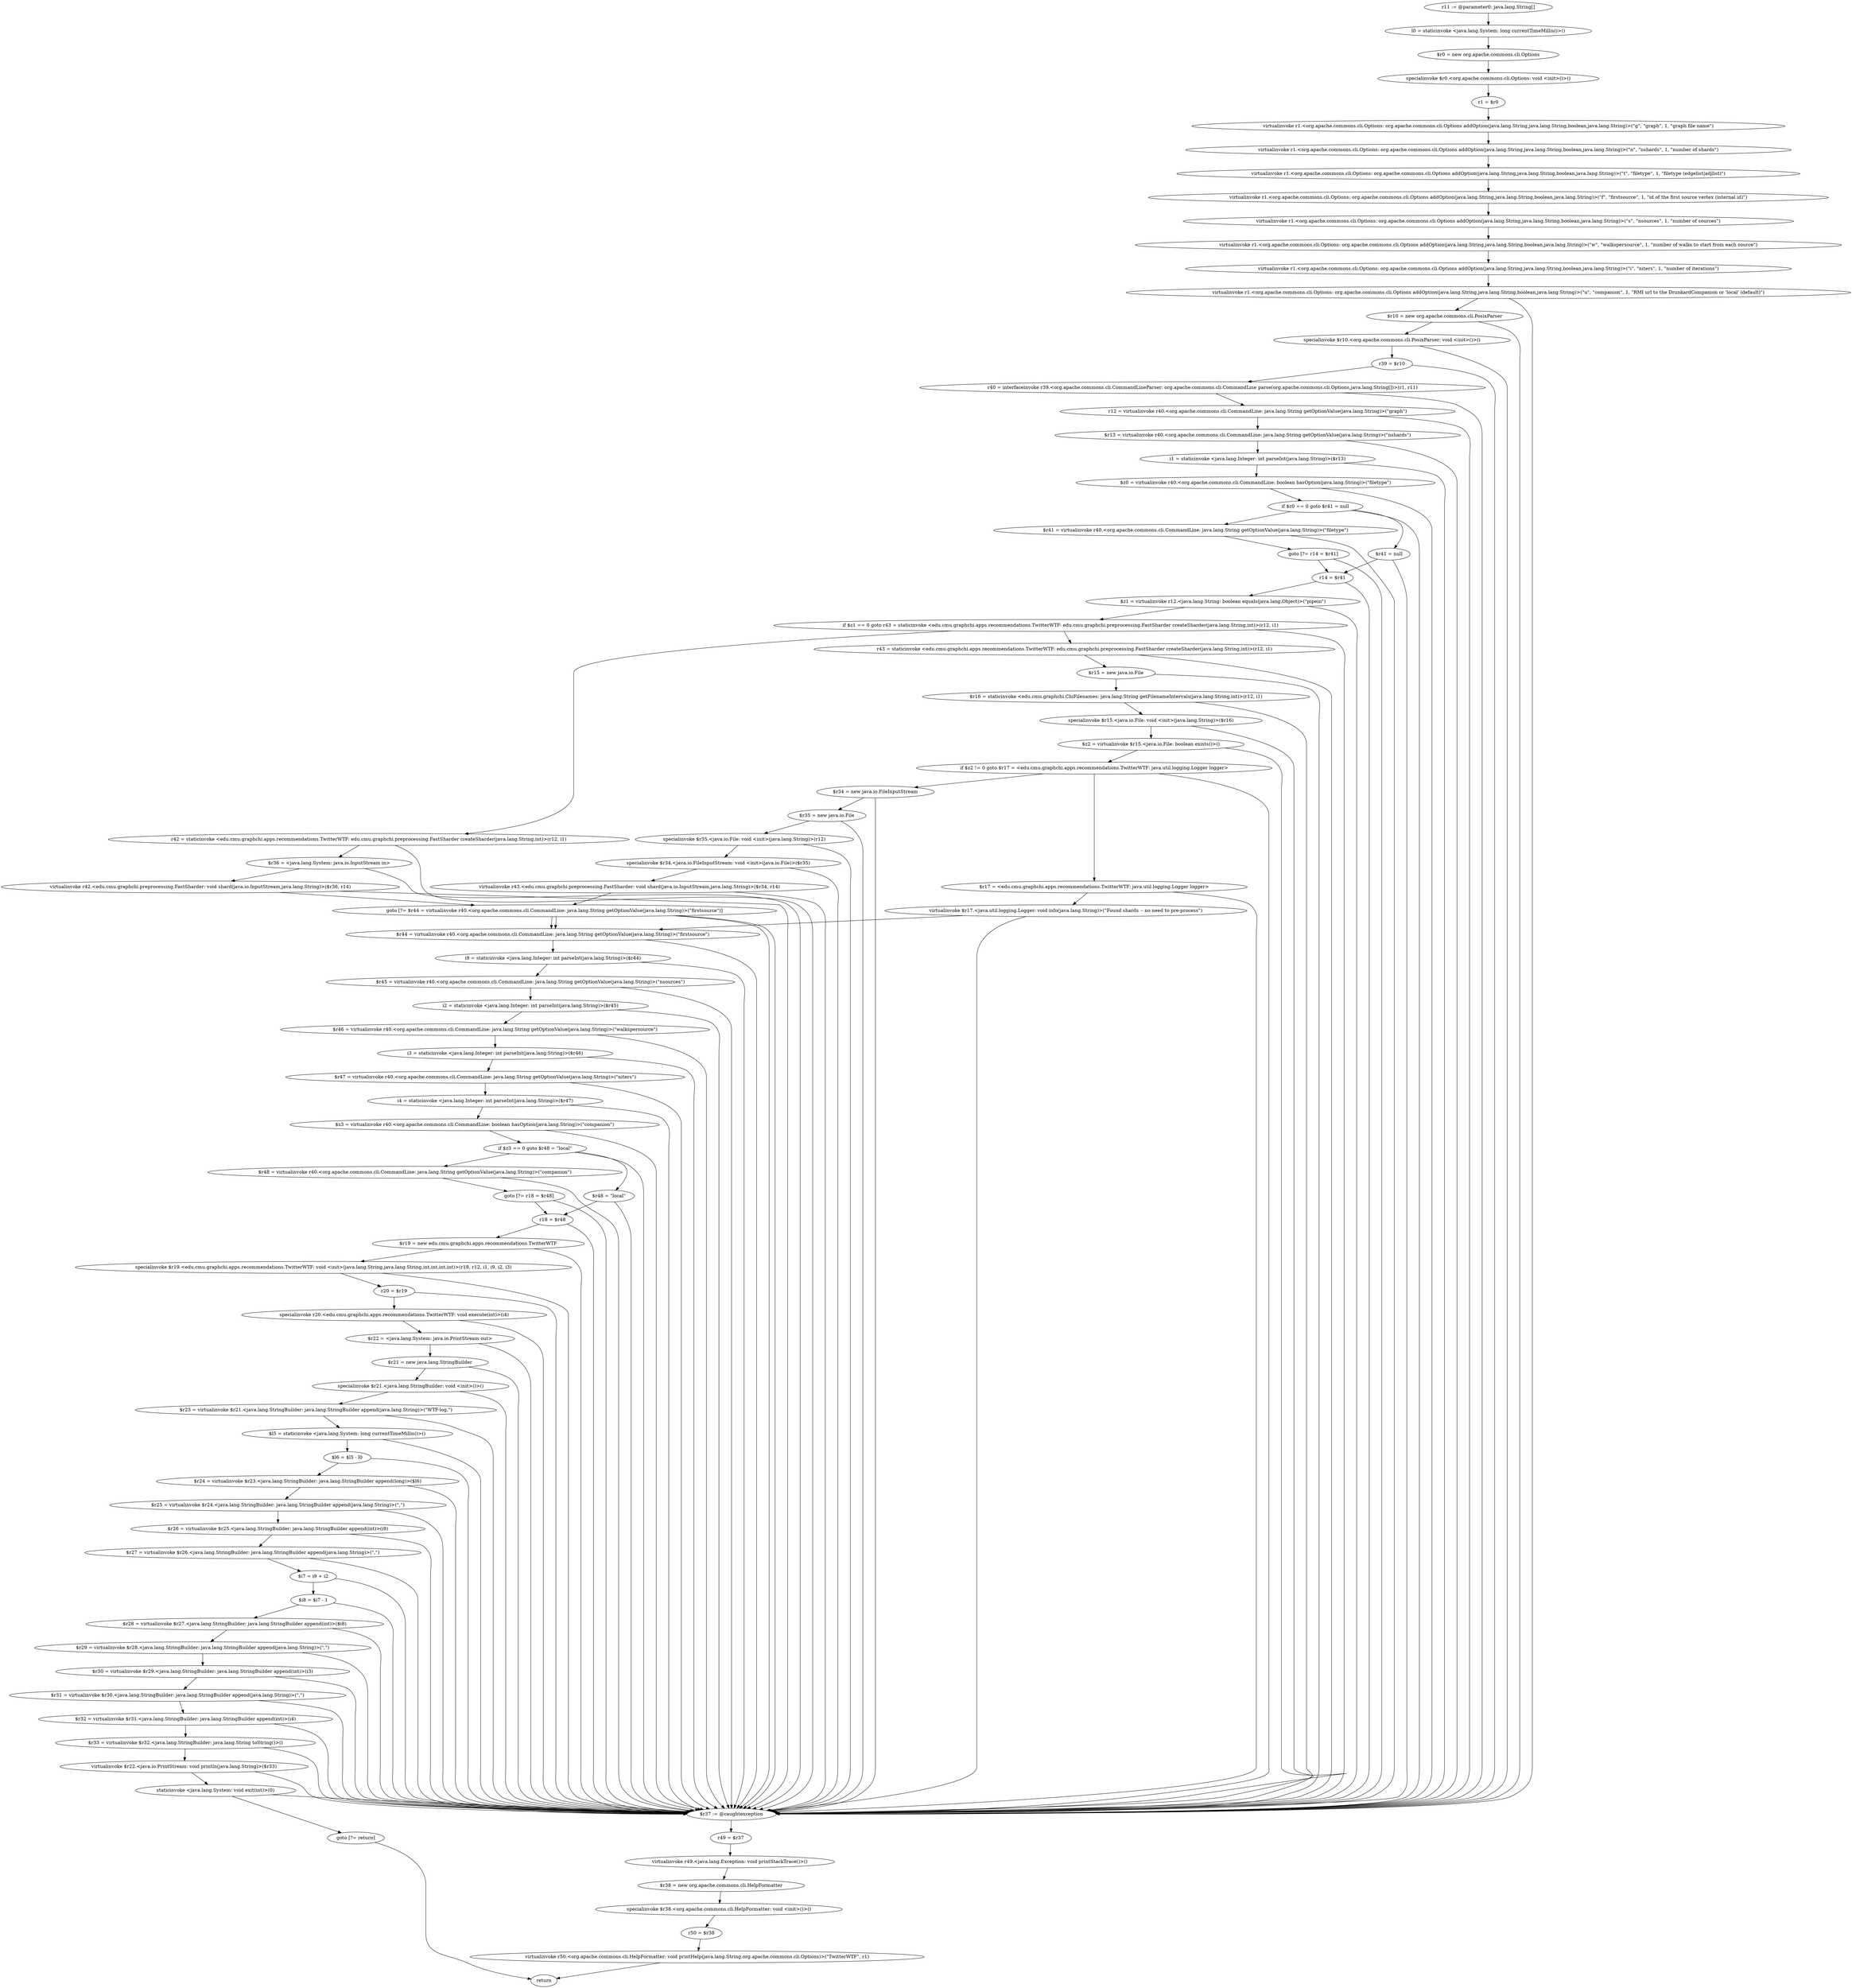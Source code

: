digraph "unitGraph" {
    "r11 := @parameter0: java.lang.String[]"
    "l0 = staticinvoke <java.lang.System: long currentTimeMillis()>()"
    "$r0 = new org.apache.commons.cli.Options"
    "specialinvoke $r0.<org.apache.commons.cli.Options: void <init>()>()"
    "r1 = $r0"
    "virtualinvoke r1.<org.apache.commons.cli.Options: org.apache.commons.cli.Options addOption(java.lang.String,java.lang.String,boolean,java.lang.String)>(\"g\", \"graph\", 1, \"graph file name\")"
    "virtualinvoke r1.<org.apache.commons.cli.Options: org.apache.commons.cli.Options addOption(java.lang.String,java.lang.String,boolean,java.lang.String)>(\"n\", \"nshards\", 1, \"number of shards\")"
    "virtualinvoke r1.<org.apache.commons.cli.Options: org.apache.commons.cli.Options addOption(java.lang.String,java.lang.String,boolean,java.lang.String)>(\"t\", \"filetype\", 1, \"filetype (edgelist|adjlist)\")"
    "virtualinvoke r1.<org.apache.commons.cli.Options: org.apache.commons.cli.Options addOption(java.lang.String,java.lang.String,boolean,java.lang.String)>(\"f\", \"firstsource\", 1, \"id of the first source vertex (internal id)\")"
    "virtualinvoke r1.<org.apache.commons.cli.Options: org.apache.commons.cli.Options addOption(java.lang.String,java.lang.String,boolean,java.lang.String)>(\"s\", \"nsources\", 1, \"number of sources\")"
    "virtualinvoke r1.<org.apache.commons.cli.Options: org.apache.commons.cli.Options addOption(java.lang.String,java.lang.String,boolean,java.lang.String)>(\"w\", \"walkspersource\", 1, \"number of walks to start from each source\")"
    "virtualinvoke r1.<org.apache.commons.cli.Options: org.apache.commons.cli.Options addOption(java.lang.String,java.lang.String,boolean,java.lang.String)>(\"i\", \"niters\", 1, \"number of iterations\")"
    "virtualinvoke r1.<org.apache.commons.cli.Options: org.apache.commons.cli.Options addOption(java.lang.String,java.lang.String,boolean,java.lang.String)>(\"u\", \"companion\", 1, \"RMI url to the DrunkardCompanion or \'local\' (default)\")"
    "$r10 = new org.apache.commons.cli.PosixParser"
    "specialinvoke $r10.<org.apache.commons.cli.PosixParser: void <init>()>()"
    "r39 = $r10"
    "r40 = interfaceinvoke r39.<org.apache.commons.cli.CommandLineParser: org.apache.commons.cli.CommandLine parse(org.apache.commons.cli.Options,java.lang.String[])>(r1, r11)"
    "r12 = virtualinvoke r40.<org.apache.commons.cli.CommandLine: java.lang.String getOptionValue(java.lang.String)>(\"graph\")"
    "$r13 = virtualinvoke r40.<org.apache.commons.cli.CommandLine: java.lang.String getOptionValue(java.lang.String)>(\"nshards\")"
    "i1 = staticinvoke <java.lang.Integer: int parseInt(java.lang.String)>($r13)"
    "$z0 = virtualinvoke r40.<org.apache.commons.cli.CommandLine: boolean hasOption(java.lang.String)>(\"filetype\")"
    "if $z0 == 0 goto $r41 = null"
    "$r41 = virtualinvoke r40.<org.apache.commons.cli.CommandLine: java.lang.String getOptionValue(java.lang.String)>(\"filetype\")"
    "goto [?= r14 = $r41]"
    "$r41 = null"
    "r14 = $r41"
    "$z1 = virtualinvoke r12.<java.lang.String: boolean equals(java.lang.Object)>(\"pipein\")"
    "if $z1 == 0 goto r43 = staticinvoke <edu.cmu.graphchi.apps.recommendations.TwitterWTF: edu.cmu.graphchi.preprocessing.FastSharder createSharder(java.lang.String,int)>(r12, i1)"
    "r42 = staticinvoke <edu.cmu.graphchi.apps.recommendations.TwitterWTF: edu.cmu.graphchi.preprocessing.FastSharder createSharder(java.lang.String,int)>(r12, i1)"
    "$r36 = <java.lang.System: java.io.InputStream in>"
    "virtualinvoke r42.<edu.cmu.graphchi.preprocessing.FastSharder: void shard(java.io.InputStream,java.lang.String)>($r36, r14)"
    "goto [?= $r44 = virtualinvoke r40.<org.apache.commons.cli.CommandLine: java.lang.String getOptionValue(java.lang.String)>(\"firstsource\")]"
    "r43 = staticinvoke <edu.cmu.graphchi.apps.recommendations.TwitterWTF: edu.cmu.graphchi.preprocessing.FastSharder createSharder(java.lang.String,int)>(r12, i1)"
    "$r15 = new java.io.File"
    "$r16 = staticinvoke <edu.cmu.graphchi.ChiFilenames: java.lang.String getFilenameIntervals(java.lang.String,int)>(r12, i1)"
    "specialinvoke $r15.<java.io.File: void <init>(java.lang.String)>($r16)"
    "$z2 = virtualinvoke $r15.<java.io.File: boolean exists()>()"
    "if $z2 != 0 goto $r17 = <edu.cmu.graphchi.apps.recommendations.TwitterWTF: java.util.logging.Logger logger>"
    "$r34 = new java.io.FileInputStream"
    "$r35 = new java.io.File"
    "specialinvoke $r35.<java.io.File: void <init>(java.lang.String)>(r12)"
    "specialinvoke $r34.<java.io.FileInputStream: void <init>(java.io.File)>($r35)"
    "virtualinvoke r43.<edu.cmu.graphchi.preprocessing.FastSharder: void shard(java.io.InputStream,java.lang.String)>($r34, r14)"
    "$r17 = <edu.cmu.graphchi.apps.recommendations.TwitterWTF: java.util.logging.Logger logger>"
    "virtualinvoke $r17.<java.util.logging.Logger: void info(java.lang.String)>(\"Found shards -- no need to pre-process\")"
    "$r44 = virtualinvoke r40.<org.apache.commons.cli.CommandLine: java.lang.String getOptionValue(java.lang.String)>(\"firstsource\")"
    "i9 = staticinvoke <java.lang.Integer: int parseInt(java.lang.String)>($r44)"
    "$r45 = virtualinvoke r40.<org.apache.commons.cli.CommandLine: java.lang.String getOptionValue(java.lang.String)>(\"nsources\")"
    "i2 = staticinvoke <java.lang.Integer: int parseInt(java.lang.String)>($r45)"
    "$r46 = virtualinvoke r40.<org.apache.commons.cli.CommandLine: java.lang.String getOptionValue(java.lang.String)>(\"walkspersource\")"
    "i3 = staticinvoke <java.lang.Integer: int parseInt(java.lang.String)>($r46)"
    "$r47 = virtualinvoke r40.<org.apache.commons.cli.CommandLine: java.lang.String getOptionValue(java.lang.String)>(\"niters\")"
    "i4 = staticinvoke <java.lang.Integer: int parseInt(java.lang.String)>($r47)"
    "$z3 = virtualinvoke r40.<org.apache.commons.cli.CommandLine: boolean hasOption(java.lang.String)>(\"companion\")"
    "if $z3 == 0 goto $r48 = \"local\""
    "$r48 = virtualinvoke r40.<org.apache.commons.cli.CommandLine: java.lang.String getOptionValue(java.lang.String)>(\"companion\")"
    "goto [?= r18 = $r48]"
    "$r48 = \"local\""
    "r18 = $r48"
    "$r19 = new edu.cmu.graphchi.apps.recommendations.TwitterWTF"
    "specialinvoke $r19.<edu.cmu.graphchi.apps.recommendations.TwitterWTF: void <init>(java.lang.String,java.lang.String,int,int,int,int)>(r18, r12, i1, i9, i2, i3)"
    "r20 = $r19"
    "specialinvoke r20.<edu.cmu.graphchi.apps.recommendations.TwitterWTF: void execute(int)>(i4)"
    "$r22 = <java.lang.System: java.io.PrintStream out>"
    "$r21 = new java.lang.StringBuilder"
    "specialinvoke $r21.<java.lang.StringBuilder: void <init>()>()"
    "$r23 = virtualinvoke $r21.<java.lang.StringBuilder: java.lang.StringBuilder append(java.lang.String)>(\"WTF-log,\")"
    "$l5 = staticinvoke <java.lang.System: long currentTimeMillis()>()"
    "$l6 = $l5 - l0"
    "$r24 = virtualinvoke $r23.<java.lang.StringBuilder: java.lang.StringBuilder append(long)>($l6)"
    "$r25 = virtualinvoke $r24.<java.lang.StringBuilder: java.lang.StringBuilder append(java.lang.String)>(\",\")"
    "$r26 = virtualinvoke $r25.<java.lang.StringBuilder: java.lang.StringBuilder append(int)>(i9)"
    "$r27 = virtualinvoke $r26.<java.lang.StringBuilder: java.lang.StringBuilder append(java.lang.String)>(\",\")"
    "$i7 = i9 + i2"
    "$i8 = $i7 - 1"
    "$r28 = virtualinvoke $r27.<java.lang.StringBuilder: java.lang.StringBuilder append(int)>($i8)"
    "$r29 = virtualinvoke $r28.<java.lang.StringBuilder: java.lang.StringBuilder append(java.lang.String)>(\",\")"
    "$r30 = virtualinvoke $r29.<java.lang.StringBuilder: java.lang.StringBuilder append(int)>(i3)"
    "$r31 = virtualinvoke $r30.<java.lang.StringBuilder: java.lang.StringBuilder append(java.lang.String)>(\",\")"
    "$r32 = virtualinvoke $r31.<java.lang.StringBuilder: java.lang.StringBuilder append(int)>(i4)"
    "$r33 = virtualinvoke $r32.<java.lang.StringBuilder: java.lang.String toString()>()"
    "virtualinvoke $r22.<java.io.PrintStream: void println(java.lang.String)>($r33)"
    "staticinvoke <java.lang.System: void exit(int)>(0)"
    "goto [?= return]"
    "$r37 := @caughtexception"
    "r49 = $r37"
    "virtualinvoke r49.<java.lang.Exception: void printStackTrace()>()"
    "$r38 = new org.apache.commons.cli.HelpFormatter"
    "specialinvoke $r38.<org.apache.commons.cli.HelpFormatter: void <init>()>()"
    "r50 = $r38"
    "virtualinvoke r50.<org.apache.commons.cli.HelpFormatter: void printHelp(java.lang.String,org.apache.commons.cli.Options)>(\"TwitterWTF\", r1)"
    "return"
    "r11 := @parameter0: java.lang.String[]"->"l0 = staticinvoke <java.lang.System: long currentTimeMillis()>()";
    "l0 = staticinvoke <java.lang.System: long currentTimeMillis()>()"->"$r0 = new org.apache.commons.cli.Options";
    "$r0 = new org.apache.commons.cli.Options"->"specialinvoke $r0.<org.apache.commons.cli.Options: void <init>()>()";
    "specialinvoke $r0.<org.apache.commons.cli.Options: void <init>()>()"->"r1 = $r0";
    "r1 = $r0"->"virtualinvoke r1.<org.apache.commons.cli.Options: org.apache.commons.cli.Options addOption(java.lang.String,java.lang.String,boolean,java.lang.String)>(\"g\", \"graph\", 1, \"graph file name\")";
    "virtualinvoke r1.<org.apache.commons.cli.Options: org.apache.commons.cli.Options addOption(java.lang.String,java.lang.String,boolean,java.lang.String)>(\"g\", \"graph\", 1, \"graph file name\")"->"virtualinvoke r1.<org.apache.commons.cli.Options: org.apache.commons.cli.Options addOption(java.lang.String,java.lang.String,boolean,java.lang.String)>(\"n\", \"nshards\", 1, \"number of shards\")";
    "virtualinvoke r1.<org.apache.commons.cli.Options: org.apache.commons.cli.Options addOption(java.lang.String,java.lang.String,boolean,java.lang.String)>(\"n\", \"nshards\", 1, \"number of shards\")"->"virtualinvoke r1.<org.apache.commons.cli.Options: org.apache.commons.cli.Options addOption(java.lang.String,java.lang.String,boolean,java.lang.String)>(\"t\", \"filetype\", 1, \"filetype (edgelist|adjlist)\")";
    "virtualinvoke r1.<org.apache.commons.cli.Options: org.apache.commons.cli.Options addOption(java.lang.String,java.lang.String,boolean,java.lang.String)>(\"t\", \"filetype\", 1, \"filetype (edgelist|adjlist)\")"->"virtualinvoke r1.<org.apache.commons.cli.Options: org.apache.commons.cli.Options addOption(java.lang.String,java.lang.String,boolean,java.lang.String)>(\"f\", \"firstsource\", 1, \"id of the first source vertex (internal id)\")";
    "virtualinvoke r1.<org.apache.commons.cli.Options: org.apache.commons.cli.Options addOption(java.lang.String,java.lang.String,boolean,java.lang.String)>(\"f\", \"firstsource\", 1, \"id of the first source vertex (internal id)\")"->"virtualinvoke r1.<org.apache.commons.cli.Options: org.apache.commons.cli.Options addOption(java.lang.String,java.lang.String,boolean,java.lang.String)>(\"s\", \"nsources\", 1, \"number of sources\")";
    "virtualinvoke r1.<org.apache.commons.cli.Options: org.apache.commons.cli.Options addOption(java.lang.String,java.lang.String,boolean,java.lang.String)>(\"s\", \"nsources\", 1, \"number of sources\")"->"virtualinvoke r1.<org.apache.commons.cli.Options: org.apache.commons.cli.Options addOption(java.lang.String,java.lang.String,boolean,java.lang.String)>(\"w\", \"walkspersource\", 1, \"number of walks to start from each source\")";
    "virtualinvoke r1.<org.apache.commons.cli.Options: org.apache.commons.cli.Options addOption(java.lang.String,java.lang.String,boolean,java.lang.String)>(\"w\", \"walkspersource\", 1, \"number of walks to start from each source\")"->"virtualinvoke r1.<org.apache.commons.cli.Options: org.apache.commons.cli.Options addOption(java.lang.String,java.lang.String,boolean,java.lang.String)>(\"i\", \"niters\", 1, \"number of iterations\")";
    "virtualinvoke r1.<org.apache.commons.cli.Options: org.apache.commons.cli.Options addOption(java.lang.String,java.lang.String,boolean,java.lang.String)>(\"i\", \"niters\", 1, \"number of iterations\")"->"virtualinvoke r1.<org.apache.commons.cli.Options: org.apache.commons.cli.Options addOption(java.lang.String,java.lang.String,boolean,java.lang.String)>(\"u\", \"companion\", 1, \"RMI url to the DrunkardCompanion or \'local\' (default)\")";
    "virtualinvoke r1.<org.apache.commons.cli.Options: org.apache.commons.cli.Options addOption(java.lang.String,java.lang.String,boolean,java.lang.String)>(\"u\", \"companion\", 1, \"RMI url to the DrunkardCompanion or \'local\' (default)\")"->"$r10 = new org.apache.commons.cli.PosixParser";
    "virtualinvoke r1.<org.apache.commons.cli.Options: org.apache.commons.cli.Options addOption(java.lang.String,java.lang.String,boolean,java.lang.String)>(\"u\", \"companion\", 1, \"RMI url to the DrunkardCompanion or \'local\' (default)\")"->"$r37 := @caughtexception";
    "$r10 = new org.apache.commons.cli.PosixParser"->"specialinvoke $r10.<org.apache.commons.cli.PosixParser: void <init>()>()";
    "$r10 = new org.apache.commons.cli.PosixParser"->"$r37 := @caughtexception";
    "specialinvoke $r10.<org.apache.commons.cli.PosixParser: void <init>()>()"->"r39 = $r10";
    "specialinvoke $r10.<org.apache.commons.cli.PosixParser: void <init>()>()"->"$r37 := @caughtexception";
    "r39 = $r10"->"r40 = interfaceinvoke r39.<org.apache.commons.cli.CommandLineParser: org.apache.commons.cli.CommandLine parse(org.apache.commons.cli.Options,java.lang.String[])>(r1, r11)";
    "r39 = $r10"->"$r37 := @caughtexception";
    "r40 = interfaceinvoke r39.<org.apache.commons.cli.CommandLineParser: org.apache.commons.cli.CommandLine parse(org.apache.commons.cli.Options,java.lang.String[])>(r1, r11)"->"r12 = virtualinvoke r40.<org.apache.commons.cli.CommandLine: java.lang.String getOptionValue(java.lang.String)>(\"graph\")";
    "r40 = interfaceinvoke r39.<org.apache.commons.cli.CommandLineParser: org.apache.commons.cli.CommandLine parse(org.apache.commons.cli.Options,java.lang.String[])>(r1, r11)"->"$r37 := @caughtexception";
    "r12 = virtualinvoke r40.<org.apache.commons.cli.CommandLine: java.lang.String getOptionValue(java.lang.String)>(\"graph\")"->"$r13 = virtualinvoke r40.<org.apache.commons.cli.CommandLine: java.lang.String getOptionValue(java.lang.String)>(\"nshards\")";
    "r12 = virtualinvoke r40.<org.apache.commons.cli.CommandLine: java.lang.String getOptionValue(java.lang.String)>(\"graph\")"->"$r37 := @caughtexception";
    "$r13 = virtualinvoke r40.<org.apache.commons.cli.CommandLine: java.lang.String getOptionValue(java.lang.String)>(\"nshards\")"->"i1 = staticinvoke <java.lang.Integer: int parseInt(java.lang.String)>($r13)";
    "$r13 = virtualinvoke r40.<org.apache.commons.cli.CommandLine: java.lang.String getOptionValue(java.lang.String)>(\"nshards\")"->"$r37 := @caughtexception";
    "i1 = staticinvoke <java.lang.Integer: int parseInt(java.lang.String)>($r13)"->"$z0 = virtualinvoke r40.<org.apache.commons.cli.CommandLine: boolean hasOption(java.lang.String)>(\"filetype\")";
    "i1 = staticinvoke <java.lang.Integer: int parseInt(java.lang.String)>($r13)"->"$r37 := @caughtexception";
    "$z0 = virtualinvoke r40.<org.apache.commons.cli.CommandLine: boolean hasOption(java.lang.String)>(\"filetype\")"->"if $z0 == 0 goto $r41 = null";
    "$z0 = virtualinvoke r40.<org.apache.commons.cli.CommandLine: boolean hasOption(java.lang.String)>(\"filetype\")"->"$r37 := @caughtexception";
    "if $z0 == 0 goto $r41 = null"->"$r41 = virtualinvoke r40.<org.apache.commons.cli.CommandLine: java.lang.String getOptionValue(java.lang.String)>(\"filetype\")";
    "if $z0 == 0 goto $r41 = null"->"$r41 = null";
    "if $z0 == 0 goto $r41 = null"->"$r37 := @caughtexception";
    "$r41 = virtualinvoke r40.<org.apache.commons.cli.CommandLine: java.lang.String getOptionValue(java.lang.String)>(\"filetype\")"->"goto [?= r14 = $r41]";
    "$r41 = virtualinvoke r40.<org.apache.commons.cli.CommandLine: java.lang.String getOptionValue(java.lang.String)>(\"filetype\")"->"$r37 := @caughtexception";
    "goto [?= r14 = $r41]"->"r14 = $r41";
    "goto [?= r14 = $r41]"->"$r37 := @caughtexception";
    "$r41 = null"->"r14 = $r41";
    "$r41 = null"->"$r37 := @caughtexception";
    "r14 = $r41"->"$z1 = virtualinvoke r12.<java.lang.String: boolean equals(java.lang.Object)>(\"pipein\")";
    "r14 = $r41"->"$r37 := @caughtexception";
    "$z1 = virtualinvoke r12.<java.lang.String: boolean equals(java.lang.Object)>(\"pipein\")"->"if $z1 == 0 goto r43 = staticinvoke <edu.cmu.graphchi.apps.recommendations.TwitterWTF: edu.cmu.graphchi.preprocessing.FastSharder createSharder(java.lang.String,int)>(r12, i1)";
    "$z1 = virtualinvoke r12.<java.lang.String: boolean equals(java.lang.Object)>(\"pipein\")"->"$r37 := @caughtexception";
    "if $z1 == 0 goto r43 = staticinvoke <edu.cmu.graphchi.apps.recommendations.TwitterWTF: edu.cmu.graphchi.preprocessing.FastSharder createSharder(java.lang.String,int)>(r12, i1)"->"r42 = staticinvoke <edu.cmu.graphchi.apps.recommendations.TwitterWTF: edu.cmu.graphchi.preprocessing.FastSharder createSharder(java.lang.String,int)>(r12, i1)";
    "if $z1 == 0 goto r43 = staticinvoke <edu.cmu.graphchi.apps.recommendations.TwitterWTF: edu.cmu.graphchi.preprocessing.FastSharder createSharder(java.lang.String,int)>(r12, i1)"->"r43 = staticinvoke <edu.cmu.graphchi.apps.recommendations.TwitterWTF: edu.cmu.graphchi.preprocessing.FastSharder createSharder(java.lang.String,int)>(r12, i1)";
    "if $z1 == 0 goto r43 = staticinvoke <edu.cmu.graphchi.apps.recommendations.TwitterWTF: edu.cmu.graphchi.preprocessing.FastSharder createSharder(java.lang.String,int)>(r12, i1)"->"$r37 := @caughtexception";
    "r42 = staticinvoke <edu.cmu.graphchi.apps.recommendations.TwitterWTF: edu.cmu.graphchi.preprocessing.FastSharder createSharder(java.lang.String,int)>(r12, i1)"->"$r36 = <java.lang.System: java.io.InputStream in>";
    "r42 = staticinvoke <edu.cmu.graphchi.apps.recommendations.TwitterWTF: edu.cmu.graphchi.preprocessing.FastSharder createSharder(java.lang.String,int)>(r12, i1)"->"$r37 := @caughtexception";
    "$r36 = <java.lang.System: java.io.InputStream in>"->"virtualinvoke r42.<edu.cmu.graphchi.preprocessing.FastSharder: void shard(java.io.InputStream,java.lang.String)>($r36, r14)";
    "$r36 = <java.lang.System: java.io.InputStream in>"->"$r37 := @caughtexception";
    "virtualinvoke r42.<edu.cmu.graphchi.preprocessing.FastSharder: void shard(java.io.InputStream,java.lang.String)>($r36, r14)"->"goto [?= $r44 = virtualinvoke r40.<org.apache.commons.cli.CommandLine: java.lang.String getOptionValue(java.lang.String)>(\"firstsource\")]";
    "virtualinvoke r42.<edu.cmu.graphchi.preprocessing.FastSharder: void shard(java.io.InputStream,java.lang.String)>($r36, r14)"->"$r37 := @caughtexception";
    "goto [?= $r44 = virtualinvoke r40.<org.apache.commons.cli.CommandLine: java.lang.String getOptionValue(java.lang.String)>(\"firstsource\")]"->"$r44 = virtualinvoke r40.<org.apache.commons.cli.CommandLine: java.lang.String getOptionValue(java.lang.String)>(\"firstsource\")";
    "goto [?= $r44 = virtualinvoke r40.<org.apache.commons.cli.CommandLine: java.lang.String getOptionValue(java.lang.String)>(\"firstsource\")]"->"$r37 := @caughtexception";
    "r43 = staticinvoke <edu.cmu.graphchi.apps.recommendations.TwitterWTF: edu.cmu.graphchi.preprocessing.FastSharder createSharder(java.lang.String,int)>(r12, i1)"->"$r15 = new java.io.File";
    "r43 = staticinvoke <edu.cmu.graphchi.apps.recommendations.TwitterWTF: edu.cmu.graphchi.preprocessing.FastSharder createSharder(java.lang.String,int)>(r12, i1)"->"$r37 := @caughtexception";
    "$r15 = new java.io.File"->"$r16 = staticinvoke <edu.cmu.graphchi.ChiFilenames: java.lang.String getFilenameIntervals(java.lang.String,int)>(r12, i1)";
    "$r15 = new java.io.File"->"$r37 := @caughtexception";
    "$r16 = staticinvoke <edu.cmu.graphchi.ChiFilenames: java.lang.String getFilenameIntervals(java.lang.String,int)>(r12, i1)"->"specialinvoke $r15.<java.io.File: void <init>(java.lang.String)>($r16)";
    "$r16 = staticinvoke <edu.cmu.graphchi.ChiFilenames: java.lang.String getFilenameIntervals(java.lang.String,int)>(r12, i1)"->"$r37 := @caughtexception";
    "specialinvoke $r15.<java.io.File: void <init>(java.lang.String)>($r16)"->"$z2 = virtualinvoke $r15.<java.io.File: boolean exists()>()";
    "specialinvoke $r15.<java.io.File: void <init>(java.lang.String)>($r16)"->"$r37 := @caughtexception";
    "$z2 = virtualinvoke $r15.<java.io.File: boolean exists()>()"->"if $z2 != 0 goto $r17 = <edu.cmu.graphchi.apps.recommendations.TwitterWTF: java.util.logging.Logger logger>";
    "$z2 = virtualinvoke $r15.<java.io.File: boolean exists()>()"->"$r37 := @caughtexception";
    "if $z2 != 0 goto $r17 = <edu.cmu.graphchi.apps.recommendations.TwitterWTF: java.util.logging.Logger logger>"->"$r34 = new java.io.FileInputStream";
    "if $z2 != 0 goto $r17 = <edu.cmu.graphchi.apps.recommendations.TwitterWTF: java.util.logging.Logger logger>"->"$r17 = <edu.cmu.graphchi.apps.recommendations.TwitterWTF: java.util.logging.Logger logger>";
    "if $z2 != 0 goto $r17 = <edu.cmu.graphchi.apps.recommendations.TwitterWTF: java.util.logging.Logger logger>"->"$r37 := @caughtexception";
    "$r34 = new java.io.FileInputStream"->"$r35 = new java.io.File";
    "$r34 = new java.io.FileInputStream"->"$r37 := @caughtexception";
    "$r35 = new java.io.File"->"specialinvoke $r35.<java.io.File: void <init>(java.lang.String)>(r12)";
    "$r35 = new java.io.File"->"$r37 := @caughtexception";
    "specialinvoke $r35.<java.io.File: void <init>(java.lang.String)>(r12)"->"specialinvoke $r34.<java.io.FileInputStream: void <init>(java.io.File)>($r35)";
    "specialinvoke $r35.<java.io.File: void <init>(java.lang.String)>(r12)"->"$r37 := @caughtexception";
    "specialinvoke $r34.<java.io.FileInputStream: void <init>(java.io.File)>($r35)"->"virtualinvoke r43.<edu.cmu.graphchi.preprocessing.FastSharder: void shard(java.io.InputStream,java.lang.String)>($r34, r14)";
    "specialinvoke $r34.<java.io.FileInputStream: void <init>(java.io.File)>($r35)"->"$r37 := @caughtexception";
    "virtualinvoke r43.<edu.cmu.graphchi.preprocessing.FastSharder: void shard(java.io.InputStream,java.lang.String)>($r34, r14)"->"goto [?= $r44 = virtualinvoke r40.<org.apache.commons.cli.CommandLine: java.lang.String getOptionValue(java.lang.String)>(\"firstsource\")]";
    "virtualinvoke r43.<edu.cmu.graphchi.preprocessing.FastSharder: void shard(java.io.InputStream,java.lang.String)>($r34, r14)"->"$r37 := @caughtexception";
    "goto [?= $r44 = virtualinvoke r40.<org.apache.commons.cli.CommandLine: java.lang.String getOptionValue(java.lang.String)>(\"firstsource\")]"->"$r44 = virtualinvoke r40.<org.apache.commons.cli.CommandLine: java.lang.String getOptionValue(java.lang.String)>(\"firstsource\")";
    "goto [?= $r44 = virtualinvoke r40.<org.apache.commons.cli.CommandLine: java.lang.String getOptionValue(java.lang.String)>(\"firstsource\")]"->"$r37 := @caughtexception";
    "$r17 = <edu.cmu.graphchi.apps.recommendations.TwitterWTF: java.util.logging.Logger logger>"->"virtualinvoke $r17.<java.util.logging.Logger: void info(java.lang.String)>(\"Found shards -- no need to pre-process\")";
    "$r17 = <edu.cmu.graphchi.apps.recommendations.TwitterWTF: java.util.logging.Logger logger>"->"$r37 := @caughtexception";
    "virtualinvoke $r17.<java.util.logging.Logger: void info(java.lang.String)>(\"Found shards -- no need to pre-process\")"->"$r44 = virtualinvoke r40.<org.apache.commons.cli.CommandLine: java.lang.String getOptionValue(java.lang.String)>(\"firstsource\")";
    "virtualinvoke $r17.<java.util.logging.Logger: void info(java.lang.String)>(\"Found shards -- no need to pre-process\")"->"$r37 := @caughtexception";
    "$r44 = virtualinvoke r40.<org.apache.commons.cli.CommandLine: java.lang.String getOptionValue(java.lang.String)>(\"firstsource\")"->"i9 = staticinvoke <java.lang.Integer: int parseInt(java.lang.String)>($r44)";
    "$r44 = virtualinvoke r40.<org.apache.commons.cli.CommandLine: java.lang.String getOptionValue(java.lang.String)>(\"firstsource\")"->"$r37 := @caughtexception";
    "i9 = staticinvoke <java.lang.Integer: int parseInt(java.lang.String)>($r44)"->"$r45 = virtualinvoke r40.<org.apache.commons.cli.CommandLine: java.lang.String getOptionValue(java.lang.String)>(\"nsources\")";
    "i9 = staticinvoke <java.lang.Integer: int parseInt(java.lang.String)>($r44)"->"$r37 := @caughtexception";
    "$r45 = virtualinvoke r40.<org.apache.commons.cli.CommandLine: java.lang.String getOptionValue(java.lang.String)>(\"nsources\")"->"i2 = staticinvoke <java.lang.Integer: int parseInt(java.lang.String)>($r45)";
    "$r45 = virtualinvoke r40.<org.apache.commons.cli.CommandLine: java.lang.String getOptionValue(java.lang.String)>(\"nsources\")"->"$r37 := @caughtexception";
    "i2 = staticinvoke <java.lang.Integer: int parseInt(java.lang.String)>($r45)"->"$r46 = virtualinvoke r40.<org.apache.commons.cli.CommandLine: java.lang.String getOptionValue(java.lang.String)>(\"walkspersource\")";
    "i2 = staticinvoke <java.lang.Integer: int parseInt(java.lang.String)>($r45)"->"$r37 := @caughtexception";
    "$r46 = virtualinvoke r40.<org.apache.commons.cli.CommandLine: java.lang.String getOptionValue(java.lang.String)>(\"walkspersource\")"->"i3 = staticinvoke <java.lang.Integer: int parseInt(java.lang.String)>($r46)";
    "$r46 = virtualinvoke r40.<org.apache.commons.cli.CommandLine: java.lang.String getOptionValue(java.lang.String)>(\"walkspersource\")"->"$r37 := @caughtexception";
    "i3 = staticinvoke <java.lang.Integer: int parseInt(java.lang.String)>($r46)"->"$r47 = virtualinvoke r40.<org.apache.commons.cli.CommandLine: java.lang.String getOptionValue(java.lang.String)>(\"niters\")";
    "i3 = staticinvoke <java.lang.Integer: int parseInt(java.lang.String)>($r46)"->"$r37 := @caughtexception";
    "$r47 = virtualinvoke r40.<org.apache.commons.cli.CommandLine: java.lang.String getOptionValue(java.lang.String)>(\"niters\")"->"i4 = staticinvoke <java.lang.Integer: int parseInt(java.lang.String)>($r47)";
    "$r47 = virtualinvoke r40.<org.apache.commons.cli.CommandLine: java.lang.String getOptionValue(java.lang.String)>(\"niters\")"->"$r37 := @caughtexception";
    "i4 = staticinvoke <java.lang.Integer: int parseInt(java.lang.String)>($r47)"->"$z3 = virtualinvoke r40.<org.apache.commons.cli.CommandLine: boolean hasOption(java.lang.String)>(\"companion\")";
    "i4 = staticinvoke <java.lang.Integer: int parseInt(java.lang.String)>($r47)"->"$r37 := @caughtexception";
    "$z3 = virtualinvoke r40.<org.apache.commons.cli.CommandLine: boolean hasOption(java.lang.String)>(\"companion\")"->"if $z3 == 0 goto $r48 = \"local\"";
    "$z3 = virtualinvoke r40.<org.apache.commons.cli.CommandLine: boolean hasOption(java.lang.String)>(\"companion\")"->"$r37 := @caughtexception";
    "if $z3 == 0 goto $r48 = \"local\""->"$r48 = virtualinvoke r40.<org.apache.commons.cli.CommandLine: java.lang.String getOptionValue(java.lang.String)>(\"companion\")";
    "if $z3 == 0 goto $r48 = \"local\""->"$r48 = \"local\"";
    "if $z3 == 0 goto $r48 = \"local\""->"$r37 := @caughtexception";
    "$r48 = virtualinvoke r40.<org.apache.commons.cli.CommandLine: java.lang.String getOptionValue(java.lang.String)>(\"companion\")"->"goto [?= r18 = $r48]";
    "$r48 = virtualinvoke r40.<org.apache.commons.cli.CommandLine: java.lang.String getOptionValue(java.lang.String)>(\"companion\")"->"$r37 := @caughtexception";
    "goto [?= r18 = $r48]"->"r18 = $r48";
    "goto [?= r18 = $r48]"->"$r37 := @caughtexception";
    "$r48 = \"local\""->"r18 = $r48";
    "$r48 = \"local\""->"$r37 := @caughtexception";
    "r18 = $r48"->"$r19 = new edu.cmu.graphchi.apps.recommendations.TwitterWTF";
    "r18 = $r48"->"$r37 := @caughtexception";
    "$r19 = new edu.cmu.graphchi.apps.recommendations.TwitterWTF"->"specialinvoke $r19.<edu.cmu.graphchi.apps.recommendations.TwitterWTF: void <init>(java.lang.String,java.lang.String,int,int,int,int)>(r18, r12, i1, i9, i2, i3)";
    "$r19 = new edu.cmu.graphchi.apps.recommendations.TwitterWTF"->"$r37 := @caughtexception";
    "specialinvoke $r19.<edu.cmu.graphchi.apps.recommendations.TwitterWTF: void <init>(java.lang.String,java.lang.String,int,int,int,int)>(r18, r12, i1, i9, i2, i3)"->"r20 = $r19";
    "specialinvoke $r19.<edu.cmu.graphchi.apps.recommendations.TwitterWTF: void <init>(java.lang.String,java.lang.String,int,int,int,int)>(r18, r12, i1, i9, i2, i3)"->"$r37 := @caughtexception";
    "r20 = $r19"->"specialinvoke r20.<edu.cmu.graphchi.apps.recommendations.TwitterWTF: void execute(int)>(i4)";
    "r20 = $r19"->"$r37 := @caughtexception";
    "specialinvoke r20.<edu.cmu.graphchi.apps.recommendations.TwitterWTF: void execute(int)>(i4)"->"$r22 = <java.lang.System: java.io.PrintStream out>";
    "specialinvoke r20.<edu.cmu.graphchi.apps.recommendations.TwitterWTF: void execute(int)>(i4)"->"$r37 := @caughtexception";
    "$r22 = <java.lang.System: java.io.PrintStream out>"->"$r21 = new java.lang.StringBuilder";
    "$r22 = <java.lang.System: java.io.PrintStream out>"->"$r37 := @caughtexception";
    "$r21 = new java.lang.StringBuilder"->"specialinvoke $r21.<java.lang.StringBuilder: void <init>()>()";
    "$r21 = new java.lang.StringBuilder"->"$r37 := @caughtexception";
    "specialinvoke $r21.<java.lang.StringBuilder: void <init>()>()"->"$r23 = virtualinvoke $r21.<java.lang.StringBuilder: java.lang.StringBuilder append(java.lang.String)>(\"WTF-log,\")";
    "specialinvoke $r21.<java.lang.StringBuilder: void <init>()>()"->"$r37 := @caughtexception";
    "$r23 = virtualinvoke $r21.<java.lang.StringBuilder: java.lang.StringBuilder append(java.lang.String)>(\"WTF-log,\")"->"$l5 = staticinvoke <java.lang.System: long currentTimeMillis()>()";
    "$r23 = virtualinvoke $r21.<java.lang.StringBuilder: java.lang.StringBuilder append(java.lang.String)>(\"WTF-log,\")"->"$r37 := @caughtexception";
    "$l5 = staticinvoke <java.lang.System: long currentTimeMillis()>()"->"$l6 = $l5 - l0";
    "$l5 = staticinvoke <java.lang.System: long currentTimeMillis()>()"->"$r37 := @caughtexception";
    "$l6 = $l5 - l0"->"$r24 = virtualinvoke $r23.<java.lang.StringBuilder: java.lang.StringBuilder append(long)>($l6)";
    "$l6 = $l5 - l0"->"$r37 := @caughtexception";
    "$r24 = virtualinvoke $r23.<java.lang.StringBuilder: java.lang.StringBuilder append(long)>($l6)"->"$r25 = virtualinvoke $r24.<java.lang.StringBuilder: java.lang.StringBuilder append(java.lang.String)>(\",\")";
    "$r24 = virtualinvoke $r23.<java.lang.StringBuilder: java.lang.StringBuilder append(long)>($l6)"->"$r37 := @caughtexception";
    "$r25 = virtualinvoke $r24.<java.lang.StringBuilder: java.lang.StringBuilder append(java.lang.String)>(\",\")"->"$r26 = virtualinvoke $r25.<java.lang.StringBuilder: java.lang.StringBuilder append(int)>(i9)";
    "$r25 = virtualinvoke $r24.<java.lang.StringBuilder: java.lang.StringBuilder append(java.lang.String)>(\",\")"->"$r37 := @caughtexception";
    "$r26 = virtualinvoke $r25.<java.lang.StringBuilder: java.lang.StringBuilder append(int)>(i9)"->"$r27 = virtualinvoke $r26.<java.lang.StringBuilder: java.lang.StringBuilder append(java.lang.String)>(\",\")";
    "$r26 = virtualinvoke $r25.<java.lang.StringBuilder: java.lang.StringBuilder append(int)>(i9)"->"$r37 := @caughtexception";
    "$r27 = virtualinvoke $r26.<java.lang.StringBuilder: java.lang.StringBuilder append(java.lang.String)>(\",\")"->"$i7 = i9 + i2";
    "$r27 = virtualinvoke $r26.<java.lang.StringBuilder: java.lang.StringBuilder append(java.lang.String)>(\",\")"->"$r37 := @caughtexception";
    "$i7 = i9 + i2"->"$i8 = $i7 - 1";
    "$i7 = i9 + i2"->"$r37 := @caughtexception";
    "$i8 = $i7 - 1"->"$r28 = virtualinvoke $r27.<java.lang.StringBuilder: java.lang.StringBuilder append(int)>($i8)";
    "$i8 = $i7 - 1"->"$r37 := @caughtexception";
    "$r28 = virtualinvoke $r27.<java.lang.StringBuilder: java.lang.StringBuilder append(int)>($i8)"->"$r29 = virtualinvoke $r28.<java.lang.StringBuilder: java.lang.StringBuilder append(java.lang.String)>(\",\")";
    "$r28 = virtualinvoke $r27.<java.lang.StringBuilder: java.lang.StringBuilder append(int)>($i8)"->"$r37 := @caughtexception";
    "$r29 = virtualinvoke $r28.<java.lang.StringBuilder: java.lang.StringBuilder append(java.lang.String)>(\",\")"->"$r30 = virtualinvoke $r29.<java.lang.StringBuilder: java.lang.StringBuilder append(int)>(i3)";
    "$r29 = virtualinvoke $r28.<java.lang.StringBuilder: java.lang.StringBuilder append(java.lang.String)>(\",\")"->"$r37 := @caughtexception";
    "$r30 = virtualinvoke $r29.<java.lang.StringBuilder: java.lang.StringBuilder append(int)>(i3)"->"$r31 = virtualinvoke $r30.<java.lang.StringBuilder: java.lang.StringBuilder append(java.lang.String)>(\",\")";
    "$r30 = virtualinvoke $r29.<java.lang.StringBuilder: java.lang.StringBuilder append(int)>(i3)"->"$r37 := @caughtexception";
    "$r31 = virtualinvoke $r30.<java.lang.StringBuilder: java.lang.StringBuilder append(java.lang.String)>(\",\")"->"$r32 = virtualinvoke $r31.<java.lang.StringBuilder: java.lang.StringBuilder append(int)>(i4)";
    "$r31 = virtualinvoke $r30.<java.lang.StringBuilder: java.lang.StringBuilder append(java.lang.String)>(\",\")"->"$r37 := @caughtexception";
    "$r32 = virtualinvoke $r31.<java.lang.StringBuilder: java.lang.StringBuilder append(int)>(i4)"->"$r33 = virtualinvoke $r32.<java.lang.StringBuilder: java.lang.String toString()>()";
    "$r32 = virtualinvoke $r31.<java.lang.StringBuilder: java.lang.StringBuilder append(int)>(i4)"->"$r37 := @caughtexception";
    "$r33 = virtualinvoke $r32.<java.lang.StringBuilder: java.lang.String toString()>()"->"virtualinvoke $r22.<java.io.PrintStream: void println(java.lang.String)>($r33)";
    "$r33 = virtualinvoke $r32.<java.lang.StringBuilder: java.lang.String toString()>()"->"$r37 := @caughtexception";
    "virtualinvoke $r22.<java.io.PrintStream: void println(java.lang.String)>($r33)"->"staticinvoke <java.lang.System: void exit(int)>(0)";
    "virtualinvoke $r22.<java.io.PrintStream: void println(java.lang.String)>($r33)"->"$r37 := @caughtexception";
    "staticinvoke <java.lang.System: void exit(int)>(0)"->"goto [?= return]";
    "staticinvoke <java.lang.System: void exit(int)>(0)"->"$r37 := @caughtexception";
    "goto [?= return]"->"return";
    "$r37 := @caughtexception"->"r49 = $r37";
    "r49 = $r37"->"virtualinvoke r49.<java.lang.Exception: void printStackTrace()>()";
    "virtualinvoke r49.<java.lang.Exception: void printStackTrace()>()"->"$r38 = new org.apache.commons.cli.HelpFormatter";
    "$r38 = new org.apache.commons.cli.HelpFormatter"->"specialinvoke $r38.<org.apache.commons.cli.HelpFormatter: void <init>()>()";
    "specialinvoke $r38.<org.apache.commons.cli.HelpFormatter: void <init>()>()"->"r50 = $r38";
    "r50 = $r38"->"virtualinvoke r50.<org.apache.commons.cli.HelpFormatter: void printHelp(java.lang.String,org.apache.commons.cli.Options)>(\"TwitterWTF\", r1)";
    "virtualinvoke r50.<org.apache.commons.cli.HelpFormatter: void printHelp(java.lang.String,org.apache.commons.cli.Options)>(\"TwitterWTF\", r1)"->"return";
}

